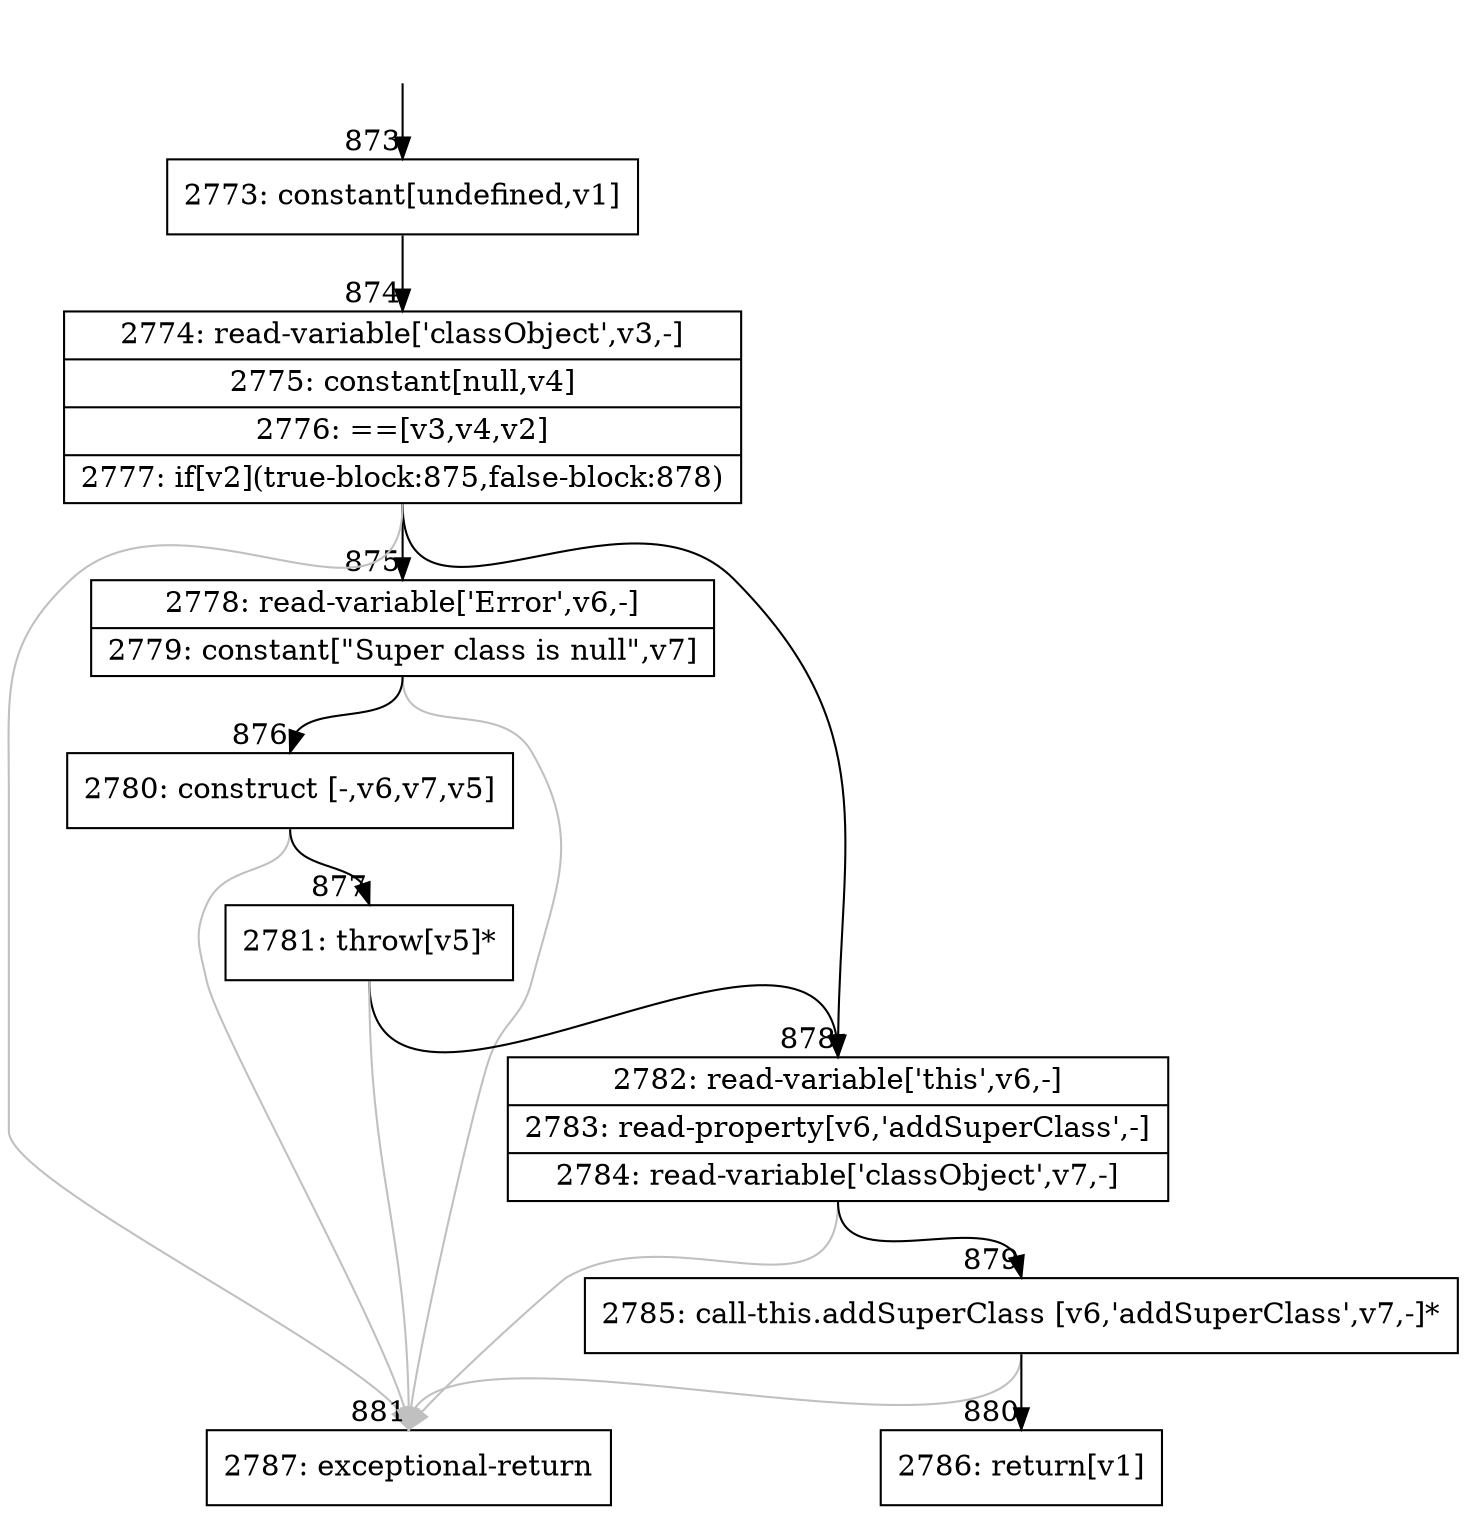digraph {
rankdir="TD"
BB_entry98[shape=none,label=""];
BB_entry98 -> BB873 [tailport=s, headport=n, headlabel="    873"]
BB873 [shape=record label="{2773: constant[undefined,v1]}" ] 
BB873 -> BB874 [tailport=s, headport=n, headlabel="      874"]
BB874 [shape=record label="{2774: read-variable['classObject',v3,-]|2775: constant[null,v4]|2776: ==[v3,v4,v2]|2777: if[v2](true-block:875,false-block:878)}" ] 
BB874 -> BB875 [tailport=s, headport=n, headlabel="      875"]
BB874 -> BB878 [tailport=s, headport=n, headlabel="      878"]
BB874 -> BB881 [tailport=s, headport=n, color=gray, headlabel="      881"]
BB875 [shape=record label="{2778: read-variable['Error',v6,-]|2779: constant[\"Super class is null\",v7]}" ] 
BB875 -> BB876 [tailport=s, headport=n, headlabel="      876"]
BB875 -> BB881 [tailport=s, headport=n, color=gray]
BB876 [shape=record label="{2780: construct [-,v6,v7,v5]}" ] 
BB876 -> BB877 [tailport=s, headport=n, headlabel="      877"]
BB876 -> BB881 [tailport=s, headport=n, color=gray]
BB877 [shape=record label="{2781: throw[v5]*}" ] 
BB877 -> BB878 [tailport=s, headport=n]
BB877 -> BB881 [tailport=s, headport=n, color=gray]
BB878 [shape=record label="{2782: read-variable['this',v6,-]|2783: read-property[v6,'addSuperClass',-]|2784: read-variable['classObject',v7,-]}" ] 
BB878 -> BB879 [tailport=s, headport=n, headlabel="      879"]
BB878 -> BB881 [tailport=s, headport=n, color=gray]
BB879 [shape=record label="{2785: call-this.addSuperClass [v6,'addSuperClass',v7,-]*}" ] 
BB879 -> BB880 [tailport=s, headport=n, headlabel="      880"]
BB879 -> BB881 [tailport=s, headport=n, color=gray]
BB880 [shape=record label="{2786: return[v1]}" ] 
BB881 [shape=record label="{2787: exceptional-return}" ] 
//#$~ 961
}
